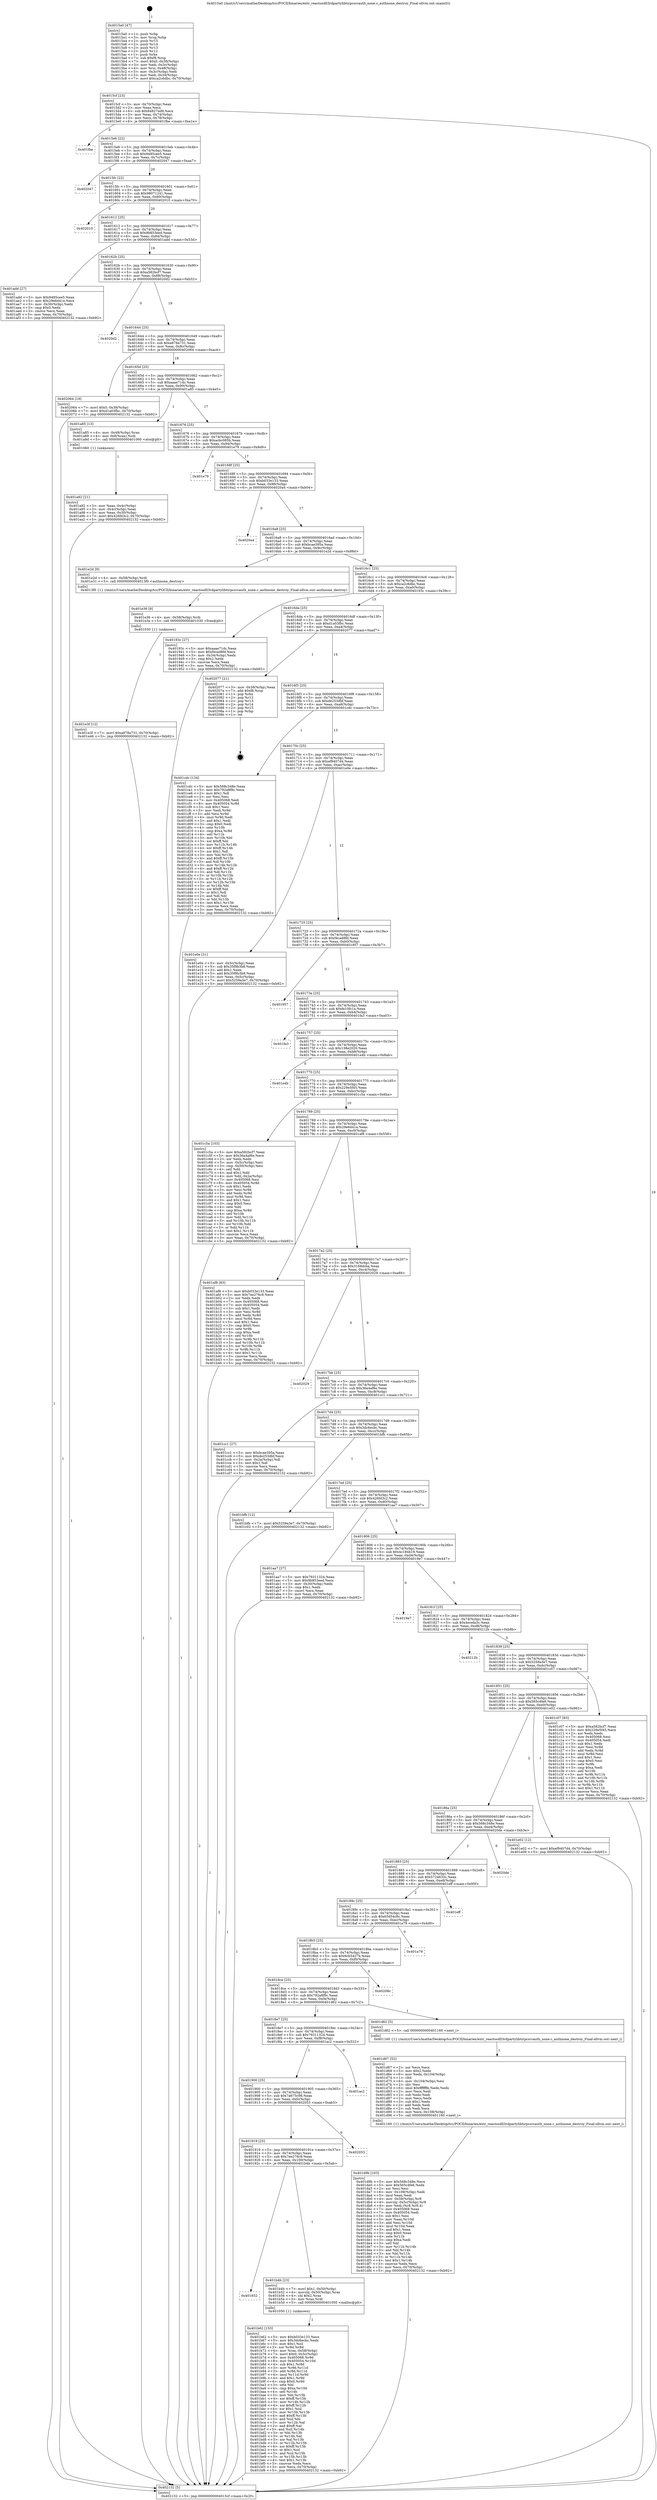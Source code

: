digraph "0x4015a0" {
  label = "0x4015a0 (/mnt/c/Users/mathe/Desktop/tcc/POCII/binaries/extr_reactosdll3rdpartylibtirpcsrcauth_none.c_authnone_destroy_Final-ollvm.out::main(0))"
  labelloc = "t"
  node[shape=record]

  Entry [label="",width=0.3,height=0.3,shape=circle,fillcolor=black,style=filled]
  "0x4015cf" [label="{
     0x4015cf [23]\l
     | [instrs]\l
     &nbsp;&nbsp;0x4015cf \<+3\>: mov -0x70(%rbp),%eax\l
     &nbsp;&nbsp;0x4015d2 \<+2\>: mov %eax,%ecx\l
     &nbsp;&nbsp;0x4015d4 \<+6\>: sub $0x84827ed9,%ecx\l
     &nbsp;&nbsp;0x4015da \<+3\>: mov %eax,-0x74(%rbp)\l
     &nbsp;&nbsp;0x4015dd \<+3\>: mov %ecx,-0x78(%rbp)\l
     &nbsp;&nbsp;0x4015e0 \<+6\>: je 0000000000401fbe \<main+0xa1e\>\l
  }"]
  "0x401fbe" [label="{
     0x401fbe\l
  }", style=dashed]
  "0x4015e6" [label="{
     0x4015e6 [22]\l
     | [instrs]\l
     &nbsp;&nbsp;0x4015e6 \<+5\>: jmp 00000000004015eb \<main+0x4b\>\l
     &nbsp;&nbsp;0x4015eb \<+3\>: mov -0x74(%rbp),%eax\l
     &nbsp;&nbsp;0x4015ee \<+5\>: sub $0x9485cee5,%eax\l
     &nbsp;&nbsp;0x4015f3 \<+3\>: mov %eax,-0x7c(%rbp)\l
     &nbsp;&nbsp;0x4015f6 \<+6\>: je 0000000000402047 \<main+0xaa7\>\l
  }"]
  Exit [label="",width=0.3,height=0.3,shape=circle,fillcolor=black,style=filled,peripheries=2]
  "0x402047" [label="{
     0x402047\l
  }", style=dashed]
  "0x4015fc" [label="{
     0x4015fc [22]\l
     | [instrs]\l
     &nbsp;&nbsp;0x4015fc \<+5\>: jmp 0000000000401601 \<main+0x61\>\l
     &nbsp;&nbsp;0x401601 \<+3\>: mov -0x74(%rbp),%eax\l
     &nbsp;&nbsp;0x401604 \<+5\>: sub $0x98071241,%eax\l
     &nbsp;&nbsp;0x401609 \<+3\>: mov %eax,-0x80(%rbp)\l
     &nbsp;&nbsp;0x40160c \<+6\>: je 0000000000402010 \<main+0xa70\>\l
  }"]
  "0x401e3f" [label="{
     0x401e3f [12]\l
     | [instrs]\l
     &nbsp;&nbsp;0x401e3f \<+7\>: movl $0xa878a731,-0x70(%rbp)\l
     &nbsp;&nbsp;0x401e46 \<+5\>: jmp 0000000000402132 \<main+0xb92\>\l
  }"]
  "0x402010" [label="{
     0x402010\l
  }", style=dashed]
  "0x401612" [label="{
     0x401612 [25]\l
     | [instrs]\l
     &nbsp;&nbsp;0x401612 \<+5\>: jmp 0000000000401617 \<main+0x77\>\l
     &nbsp;&nbsp;0x401617 \<+3\>: mov -0x74(%rbp),%eax\l
     &nbsp;&nbsp;0x40161a \<+5\>: sub $0x9b853eed,%eax\l
     &nbsp;&nbsp;0x40161f \<+6\>: mov %eax,-0x84(%rbp)\l
     &nbsp;&nbsp;0x401625 \<+6\>: je 0000000000401add \<main+0x53d\>\l
  }"]
  "0x401e36" [label="{
     0x401e36 [9]\l
     | [instrs]\l
     &nbsp;&nbsp;0x401e36 \<+4\>: mov -0x58(%rbp),%rdi\l
     &nbsp;&nbsp;0x401e3a \<+5\>: call 0000000000401030 \<free@plt\>\l
     | [calls]\l
     &nbsp;&nbsp;0x401030 \{1\} (unknown)\l
  }"]
  "0x401add" [label="{
     0x401add [27]\l
     | [instrs]\l
     &nbsp;&nbsp;0x401add \<+5\>: mov $0x9485cee5,%eax\l
     &nbsp;&nbsp;0x401ae2 \<+5\>: mov $0x29e6d41e,%ecx\l
     &nbsp;&nbsp;0x401ae7 \<+3\>: mov -0x30(%rbp),%edx\l
     &nbsp;&nbsp;0x401aea \<+3\>: cmp $0x0,%edx\l
     &nbsp;&nbsp;0x401aed \<+3\>: cmove %ecx,%eax\l
     &nbsp;&nbsp;0x401af0 \<+3\>: mov %eax,-0x70(%rbp)\l
     &nbsp;&nbsp;0x401af3 \<+5\>: jmp 0000000000402132 \<main+0xb92\>\l
  }"]
  "0x40162b" [label="{
     0x40162b [25]\l
     | [instrs]\l
     &nbsp;&nbsp;0x40162b \<+5\>: jmp 0000000000401630 \<main+0x90\>\l
     &nbsp;&nbsp;0x401630 \<+3\>: mov -0x74(%rbp),%eax\l
     &nbsp;&nbsp;0x401633 \<+5\>: sub $0xa582bcf7,%eax\l
     &nbsp;&nbsp;0x401638 \<+6\>: mov %eax,-0x88(%rbp)\l
     &nbsp;&nbsp;0x40163e \<+6\>: je 00000000004020d2 \<main+0xb32\>\l
  }"]
  "0x401d9b" [label="{
     0x401d9b [103]\l
     | [instrs]\l
     &nbsp;&nbsp;0x401d9b \<+5\>: mov $0x568c348e,%ecx\l
     &nbsp;&nbsp;0x401da0 \<+5\>: mov $0x565c4fe6,%edx\l
     &nbsp;&nbsp;0x401da5 \<+2\>: xor %esi,%esi\l
     &nbsp;&nbsp;0x401da7 \<+6\>: mov -0x108(%rbp),%edi\l
     &nbsp;&nbsp;0x401dad \<+3\>: imul %eax,%edi\l
     &nbsp;&nbsp;0x401db0 \<+4\>: mov -0x58(%rbp),%r8\l
     &nbsp;&nbsp;0x401db4 \<+4\>: movslq -0x5c(%rbp),%r9\l
     &nbsp;&nbsp;0x401db8 \<+4\>: mov %edi,(%r8,%r9,4)\l
     &nbsp;&nbsp;0x401dbc \<+7\>: mov 0x405068,%eax\l
     &nbsp;&nbsp;0x401dc3 \<+7\>: mov 0x405054,%edi\l
     &nbsp;&nbsp;0x401dca \<+3\>: sub $0x1,%esi\l
     &nbsp;&nbsp;0x401dcd \<+3\>: mov %eax,%r10d\l
     &nbsp;&nbsp;0x401dd0 \<+3\>: add %esi,%r10d\l
     &nbsp;&nbsp;0x401dd3 \<+4\>: imul %r10d,%eax\l
     &nbsp;&nbsp;0x401dd7 \<+3\>: and $0x1,%eax\l
     &nbsp;&nbsp;0x401dda \<+3\>: cmp $0x0,%eax\l
     &nbsp;&nbsp;0x401ddd \<+4\>: sete %r11b\l
     &nbsp;&nbsp;0x401de1 \<+3\>: cmp $0xa,%edi\l
     &nbsp;&nbsp;0x401de4 \<+3\>: setl %bl\l
     &nbsp;&nbsp;0x401de7 \<+3\>: mov %r11b,%r14b\l
     &nbsp;&nbsp;0x401dea \<+3\>: and %bl,%r14b\l
     &nbsp;&nbsp;0x401ded \<+3\>: xor %bl,%r11b\l
     &nbsp;&nbsp;0x401df0 \<+3\>: or %r11b,%r14b\l
     &nbsp;&nbsp;0x401df3 \<+4\>: test $0x1,%r14b\l
     &nbsp;&nbsp;0x401df7 \<+3\>: cmovne %edx,%ecx\l
     &nbsp;&nbsp;0x401dfa \<+3\>: mov %ecx,-0x70(%rbp)\l
     &nbsp;&nbsp;0x401dfd \<+5\>: jmp 0000000000402132 \<main+0xb92\>\l
  }"]
  "0x4020d2" [label="{
     0x4020d2\l
  }", style=dashed]
  "0x401644" [label="{
     0x401644 [25]\l
     | [instrs]\l
     &nbsp;&nbsp;0x401644 \<+5\>: jmp 0000000000401649 \<main+0xa9\>\l
     &nbsp;&nbsp;0x401649 \<+3\>: mov -0x74(%rbp),%eax\l
     &nbsp;&nbsp;0x40164c \<+5\>: sub $0xa878a731,%eax\l
     &nbsp;&nbsp;0x401651 \<+6\>: mov %eax,-0x8c(%rbp)\l
     &nbsp;&nbsp;0x401657 \<+6\>: je 0000000000402064 \<main+0xac4\>\l
  }"]
  "0x401d67" [label="{
     0x401d67 [52]\l
     | [instrs]\l
     &nbsp;&nbsp;0x401d67 \<+2\>: xor %ecx,%ecx\l
     &nbsp;&nbsp;0x401d69 \<+5\>: mov $0x2,%edx\l
     &nbsp;&nbsp;0x401d6e \<+6\>: mov %edx,-0x104(%rbp)\l
     &nbsp;&nbsp;0x401d74 \<+1\>: cltd\l
     &nbsp;&nbsp;0x401d75 \<+6\>: mov -0x104(%rbp),%esi\l
     &nbsp;&nbsp;0x401d7b \<+2\>: idiv %esi\l
     &nbsp;&nbsp;0x401d7d \<+6\>: imul $0xfffffffe,%edx,%edx\l
     &nbsp;&nbsp;0x401d83 \<+2\>: mov %ecx,%edi\l
     &nbsp;&nbsp;0x401d85 \<+2\>: sub %edx,%edi\l
     &nbsp;&nbsp;0x401d87 \<+2\>: mov %ecx,%edx\l
     &nbsp;&nbsp;0x401d89 \<+3\>: sub $0x1,%edx\l
     &nbsp;&nbsp;0x401d8c \<+2\>: add %edx,%edi\l
     &nbsp;&nbsp;0x401d8e \<+2\>: sub %edi,%ecx\l
     &nbsp;&nbsp;0x401d90 \<+6\>: mov %ecx,-0x108(%rbp)\l
     &nbsp;&nbsp;0x401d96 \<+5\>: call 0000000000401160 \<next_i\>\l
     | [calls]\l
     &nbsp;&nbsp;0x401160 \{1\} (/mnt/c/Users/mathe/Desktop/tcc/POCII/binaries/extr_reactosdll3rdpartylibtirpcsrcauth_none.c_authnone_destroy_Final-ollvm.out::next_i)\l
  }"]
  "0x402064" [label="{
     0x402064 [19]\l
     | [instrs]\l
     &nbsp;&nbsp;0x402064 \<+7\>: movl $0x0,-0x38(%rbp)\l
     &nbsp;&nbsp;0x40206b \<+7\>: movl $0xd1a03fbc,-0x70(%rbp)\l
     &nbsp;&nbsp;0x402072 \<+5\>: jmp 0000000000402132 \<main+0xb92\>\l
  }"]
  "0x40165d" [label="{
     0x40165d [25]\l
     | [instrs]\l
     &nbsp;&nbsp;0x40165d \<+5\>: jmp 0000000000401662 \<main+0xc2\>\l
     &nbsp;&nbsp;0x401662 \<+3\>: mov -0x74(%rbp),%eax\l
     &nbsp;&nbsp;0x401665 \<+5\>: sub $0xaaae71dc,%eax\l
     &nbsp;&nbsp;0x40166a \<+6\>: mov %eax,-0x90(%rbp)\l
     &nbsp;&nbsp;0x401670 \<+6\>: je 0000000000401a85 \<main+0x4e5\>\l
  }"]
  "0x401b62" [label="{
     0x401b62 [153]\l
     | [instrs]\l
     &nbsp;&nbsp;0x401b62 \<+5\>: mov $0xb033e133,%ecx\l
     &nbsp;&nbsp;0x401b67 \<+5\>: mov $0x3dc6ecbc,%edx\l
     &nbsp;&nbsp;0x401b6c \<+3\>: mov $0x1,%sil\l
     &nbsp;&nbsp;0x401b6f \<+3\>: xor %r8d,%r8d\l
     &nbsp;&nbsp;0x401b72 \<+4\>: mov %rax,-0x58(%rbp)\l
     &nbsp;&nbsp;0x401b76 \<+7\>: movl $0x0,-0x5c(%rbp)\l
     &nbsp;&nbsp;0x401b7d \<+8\>: mov 0x405068,%r9d\l
     &nbsp;&nbsp;0x401b85 \<+8\>: mov 0x405054,%r10d\l
     &nbsp;&nbsp;0x401b8d \<+4\>: sub $0x1,%r8d\l
     &nbsp;&nbsp;0x401b91 \<+3\>: mov %r9d,%r11d\l
     &nbsp;&nbsp;0x401b94 \<+3\>: add %r8d,%r11d\l
     &nbsp;&nbsp;0x401b97 \<+4\>: imul %r11d,%r9d\l
     &nbsp;&nbsp;0x401b9b \<+4\>: and $0x1,%r9d\l
     &nbsp;&nbsp;0x401b9f \<+4\>: cmp $0x0,%r9d\l
     &nbsp;&nbsp;0x401ba3 \<+3\>: sete %bl\l
     &nbsp;&nbsp;0x401ba6 \<+4\>: cmp $0xa,%r10d\l
     &nbsp;&nbsp;0x401baa \<+4\>: setl %r14b\l
     &nbsp;&nbsp;0x401bae \<+3\>: mov %bl,%r15b\l
     &nbsp;&nbsp;0x401bb1 \<+4\>: xor $0xff,%r15b\l
     &nbsp;&nbsp;0x401bb5 \<+3\>: mov %r14b,%r12b\l
     &nbsp;&nbsp;0x401bb8 \<+4\>: xor $0xff,%r12b\l
     &nbsp;&nbsp;0x401bbc \<+4\>: xor $0x1,%sil\l
     &nbsp;&nbsp;0x401bc0 \<+3\>: mov %r15b,%r13b\l
     &nbsp;&nbsp;0x401bc3 \<+4\>: and $0xff,%r13b\l
     &nbsp;&nbsp;0x401bc7 \<+3\>: and %sil,%bl\l
     &nbsp;&nbsp;0x401bca \<+3\>: mov %r12b,%al\l
     &nbsp;&nbsp;0x401bcd \<+2\>: and $0xff,%al\l
     &nbsp;&nbsp;0x401bcf \<+3\>: and %sil,%r14b\l
     &nbsp;&nbsp;0x401bd2 \<+3\>: or %bl,%r13b\l
     &nbsp;&nbsp;0x401bd5 \<+3\>: or %r14b,%al\l
     &nbsp;&nbsp;0x401bd8 \<+3\>: xor %al,%r13b\l
     &nbsp;&nbsp;0x401bdb \<+3\>: or %r12b,%r15b\l
     &nbsp;&nbsp;0x401bde \<+4\>: xor $0xff,%r15b\l
     &nbsp;&nbsp;0x401be2 \<+4\>: or $0x1,%sil\l
     &nbsp;&nbsp;0x401be6 \<+3\>: and %sil,%r15b\l
     &nbsp;&nbsp;0x401be9 \<+3\>: or %r15b,%r13b\l
     &nbsp;&nbsp;0x401bec \<+4\>: test $0x1,%r13b\l
     &nbsp;&nbsp;0x401bf0 \<+3\>: cmovne %edx,%ecx\l
     &nbsp;&nbsp;0x401bf3 \<+3\>: mov %ecx,-0x70(%rbp)\l
     &nbsp;&nbsp;0x401bf6 \<+5\>: jmp 0000000000402132 \<main+0xb92\>\l
  }"]
  "0x401a85" [label="{
     0x401a85 [13]\l
     | [instrs]\l
     &nbsp;&nbsp;0x401a85 \<+4\>: mov -0x48(%rbp),%rax\l
     &nbsp;&nbsp;0x401a89 \<+4\>: mov 0x8(%rax),%rdi\l
     &nbsp;&nbsp;0x401a8d \<+5\>: call 0000000000401060 \<atoi@plt\>\l
     | [calls]\l
     &nbsp;&nbsp;0x401060 \{1\} (unknown)\l
  }"]
  "0x401676" [label="{
     0x401676 [25]\l
     | [instrs]\l
     &nbsp;&nbsp;0x401676 \<+5\>: jmp 000000000040167b \<main+0xdb\>\l
     &nbsp;&nbsp;0x40167b \<+3\>: mov -0x74(%rbp),%eax\l
     &nbsp;&nbsp;0x40167e \<+5\>: sub $0xacbc085b,%eax\l
     &nbsp;&nbsp;0x401683 \<+6\>: mov %eax,-0x94(%rbp)\l
     &nbsp;&nbsp;0x401689 \<+6\>: je 0000000000401e79 \<main+0x8d9\>\l
  }"]
  "0x401932" [label="{
     0x401932\l
  }", style=dashed]
  "0x401e79" [label="{
     0x401e79\l
  }", style=dashed]
  "0x40168f" [label="{
     0x40168f [25]\l
     | [instrs]\l
     &nbsp;&nbsp;0x40168f \<+5\>: jmp 0000000000401694 \<main+0xf4\>\l
     &nbsp;&nbsp;0x401694 \<+3\>: mov -0x74(%rbp),%eax\l
     &nbsp;&nbsp;0x401697 \<+5\>: sub $0xb033e133,%eax\l
     &nbsp;&nbsp;0x40169c \<+6\>: mov %eax,-0x98(%rbp)\l
     &nbsp;&nbsp;0x4016a2 \<+6\>: je 00000000004020a4 \<main+0xb04\>\l
  }"]
  "0x401b4b" [label="{
     0x401b4b [23]\l
     | [instrs]\l
     &nbsp;&nbsp;0x401b4b \<+7\>: movl $0x1,-0x50(%rbp)\l
     &nbsp;&nbsp;0x401b52 \<+4\>: movslq -0x50(%rbp),%rax\l
     &nbsp;&nbsp;0x401b56 \<+4\>: shl $0x2,%rax\l
     &nbsp;&nbsp;0x401b5a \<+3\>: mov %rax,%rdi\l
     &nbsp;&nbsp;0x401b5d \<+5\>: call 0000000000401050 \<malloc@plt\>\l
     | [calls]\l
     &nbsp;&nbsp;0x401050 \{1\} (unknown)\l
  }"]
  "0x4020a4" [label="{
     0x4020a4\l
  }", style=dashed]
  "0x4016a8" [label="{
     0x4016a8 [25]\l
     | [instrs]\l
     &nbsp;&nbsp;0x4016a8 \<+5\>: jmp 00000000004016ad \<main+0x10d\>\l
     &nbsp;&nbsp;0x4016ad \<+3\>: mov -0x74(%rbp),%eax\l
     &nbsp;&nbsp;0x4016b0 \<+5\>: sub $0xbcae395a,%eax\l
     &nbsp;&nbsp;0x4016b5 \<+6\>: mov %eax,-0x9c(%rbp)\l
     &nbsp;&nbsp;0x4016bb \<+6\>: je 0000000000401e2d \<main+0x88d\>\l
  }"]
  "0x401919" [label="{
     0x401919 [25]\l
     | [instrs]\l
     &nbsp;&nbsp;0x401919 \<+5\>: jmp 000000000040191e \<main+0x37e\>\l
     &nbsp;&nbsp;0x40191e \<+3\>: mov -0x74(%rbp),%eax\l
     &nbsp;&nbsp;0x401921 \<+5\>: sub $0x7ee276c9,%eax\l
     &nbsp;&nbsp;0x401926 \<+6\>: mov %eax,-0x100(%rbp)\l
     &nbsp;&nbsp;0x40192c \<+6\>: je 0000000000401b4b \<main+0x5ab\>\l
  }"]
  "0x401e2d" [label="{
     0x401e2d [9]\l
     | [instrs]\l
     &nbsp;&nbsp;0x401e2d \<+4\>: mov -0x58(%rbp),%rdi\l
     &nbsp;&nbsp;0x401e31 \<+5\>: call 00000000004013f0 \<authnone_destroy\>\l
     | [calls]\l
     &nbsp;&nbsp;0x4013f0 \{1\} (/mnt/c/Users/mathe/Desktop/tcc/POCII/binaries/extr_reactosdll3rdpartylibtirpcsrcauth_none.c_authnone_destroy_Final-ollvm.out::authnone_destroy)\l
  }"]
  "0x4016c1" [label="{
     0x4016c1 [25]\l
     | [instrs]\l
     &nbsp;&nbsp;0x4016c1 \<+5\>: jmp 00000000004016c6 \<main+0x126\>\l
     &nbsp;&nbsp;0x4016c6 \<+3\>: mov -0x74(%rbp),%eax\l
     &nbsp;&nbsp;0x4016c9 \<+5\>: sub $0xca2c6dbc,%eax\l
     &nbsp;&nbsp;0x4016ce \<+6\>: mov %eax,-0xa0(%rbp)\l
     &nbsp;&nbsp;0x4016d4 \<+6\>: je 000000000040193c \<main+0x39c\>\l
  }"]
  "0x402053" [label="{
     0x402053\l
  }", style=dashed]
  "0x40193c" [label="{
     0x40193c [27]\l
     | [instrs]\l
     &nbsp;&nbsp;0x40193c \<+5\>: mov $0xaaae71dc,%eax\l
     &nbsp;&nbsp;0x401941 \<+5\>: mov $0xf4cad8fd,%ecx\l
     &nbsp;&nbsp;0x401946 \<+3\>: mov -0x34(%rbp),%edx\l
     &nbsp;&nbsp;0x401949 \<+3\>: cmp $0x2,%edx\l
     &nbsp;&nbsp;0x40194c \<+3\>: cmovne %ecx,%eax\l
     &nbsp;&nbsp;0x40194f \<+3\>: mov %eax,-0x70(%rbp)\l
     &nbsp;&nbsp;0x401952 \<+5\>: jmp 0000000000402132 \<main+0xb92\>\l
  }"]
  "0x4016da" [label="{
     0x4016da [25]\l
     | [instrs]\l
     &nbsp;&nbsp;0x4016da \<+5\>: jmp 00000000004016df \<main+0x13f\>\l
     &nbsp;&nbsp;0x4016df \<+3\>: mov -0x74(%rbp),%eax\l
     &nbsp;&nbsp;0x4016e2 \<+5\>: sub $0xd1a03fbc,%eax\l
     &nbsp;&nbsp;0x4016e7 \<+6\>: mov %eax,-0xa4(%rbp)\l
     &nbsp;&nbsp;0x4016ed \<+6\>: je 0000000000402077 \<main+0xad7\>\l
  }"]
  "0x402132" [label="{
     0x402132 [5]\l
     | [instrs]\l
     &nbsp;&nbsp;0x402132 \<+5\>: jmp 00000000004015cf \<main+0x2f\>\l
  }"]
  "0x4015a0" [label="{
     0x4015a0 [47]\l
     | [instrs]\l
     &nbsp;&nbsp;0x4015a0 \<+1\>: push %rbp\l
     &nbsp;&nbsp;0x4015a1 \<+3\>: mov %rsp,%rbp\l
     &nbsp;&nbsp;0x4015a4 \<+2\>: push %r15\l
     &nbsp;&nbsp;0x4015a6 \<+2\>: push %r14\l
     &nbsp;&nbsp;0x4015a8 \<+2\>: push %r13\l
     &nbsp;&nbsp;0x4015aa \<+2\>: push %r12\l
     &nbsp;&nbsp;0x4015ac \<+1\>: push %rbx\l
     &nbsp;&nbsp;0x4015ad \<+7\>: sub $0xf8,%rsp\l
     &nbsp;&nbsp;0x4015b4 \<+7\>: movl $0x0,-0x38(%rbp)\l
     &nbsp;&nbsp;0x4015bb \<+3\>: mov %edi,-0x3c(%rbp)\l
     &nbsp;&nbsp;0x4015be \<+4\>: mov %rsi,-0x48(%rbp)\l
     &nbsp;&nbsp;0x4015c2 \<+3\>: mov -0x3c(%rbp),%edi\l
     &nbsp;&nbsp;0x4015c5 \<+3\>: mov %edi,-0x34(%rbp)\l
     &nbsp;&nbsp;0x4015c8 \<+7\>: movl $0xca2c6dbc,-0x70(%rbp)\l
  }"]
  "0x401a92" [label="{
     0x401a92 [21]\l
     | [instrs]\l
     &nbsp;&nbsp;0x401a92 \<+3\>: mov %eax,-0x4c(%rbp)\l
     &nbsp;&nbsp;0x401a95 \<+3\>: mov -0x4c(%rbp),%eax\l
     &nbsp;&nbsp;0x401a98 \<+3\>: mov %eax,-0x30(%rbp)\l
     &nbsp;&nbsp;0x401a9b \<+7\>: movl $0x426fd3c2,-0x70(%rbp)\l
     &nbsp;&nbsp;0x401aa2 \<+5\>: jmp 0000000000402132 \<main+0xb92\>\l
  }"]
  "0x401900" [label="{
     0x401900 [25]\l
     | [instrs]\l
     &nbsp;&nbsp;0x401900 \<+5\>: jmp 0000000000401905 \<main+0x365\>\l
     &nbsp;&nbsp;0x401905 \<+3\>: mov -0x74(%rbp),%eax\l
     &nbsp;&nbsp;0x401908 \<+5\>: sub $0x7a675c98,%eax\l
     &nbsp;&nbsp;0x40190d \<+6\>: mov %eax,-0xfc(%rbp)\l
     &nbsp;&nbsp;0x401913 \<+6\>: je 0000000000402053 \<main+0xab3\>\l
  }"]
  "0x402077" [label="{
     0x402077 [21]\l
     | [instrs]\l
     &nbsp;&nbsp;0x402077 \<+3\>: mov -0x38(%rbp),%eax\l
     &nbsp;&nbsp;0x40207a \<+7\>: add $0xf8,%rsp\l
     &nbsp;&nbsp;0x402081 \<+1\>: pop %rbx\l
     &nbsp;&nbsp;0x402082 \<+2\>: pop %r12\l
     &nbsp;&nbsp;0x402084 \<+2\>: pop %r13\l
     &nbsp;&nbsp;0x402086 \<+2\>: pop %r14\l
     &nbsp;&nbsp;0x402088 \<+2\>: pop %r15\l
     &nbsp;&nbsp;0x40208a \<+1\>: pop %rbp\l
     &nbsp;&nbsp;0x40208b \<+1\>: ret\l
  }"]
  "0x4016f3" [label="{
     0x4016f3 [25]\l
     | [instrs]\l
     &nbsp;&nbsp;0x4016f3 \<+5\>: jmp 00000000004016f8 \<main+0x158\>\l
     &nbsp;&nbsp;0x4016f8 \<+3\>: mov -0x74(%rbp),%eax\l
     &nbsp;&nbsp;0x4016fb \<+5\>: sub $0xde253dbf,%eax\l
     &nbsp;&nbsp;0x401700 \<+6\>: mov %eax,-0xa8(%rbp)\l
     &nbsp;&nbsp;0x401706 \<+6\>: je 0000000000401cdc \<main+0x73c\>\l
  }"]
  "0x401ac2" [label="{
     0x401ac2\l
  }", style=dashed]
  "0x401cdc" [label="{
     0x401cdc [134]\l
     | [instrs]\l
     &nbsp;&nbsp;0x401cdc \<+5\>: mov $0x568c348e,%eax\l
     &nbsp;&nbsp;0x401ce1 \<+5\>: mov $0x792a8f9c,%ecx\l
     &nbsp;&nbsp;0x401ce6 \<+2\>: mov $0x1,%dl\l
     &nbsp;&nbsp;0x401ce8 \<+2\>: xor %esi,%esi\l
     &nbsp;&nbsp;0x401cea \<+7\>: mov 0x405068,%edi\l
     &nbsp;&nbsp;0x401cf1 \<+8\>: mov 0x405054,%r8d\l
     &nbsp;&nbsp;0x401cf9 \<+3\>: sub $0x1,%esi\l
     &nbsp;&nbsp;0x401cfc \<+3\>: mov %edi,%r9d\l
     &nbsp;&nbsp;0x401cff \<+3\>: add %esi,%r9d\l
     &nbsp;&nbsp;0x401d02 \<+4\>: imul %r9d,%edi\l
     &nbsp;&nbsp;0x401d06 \<+3\>: and $0x1,%edi\l
     &nbsp;&nbsp;0x401d09 \<+3\>: cmp $0x0,%edi\l
     &nbsp;&nbsp;0x401d0c \<+4\>: sete %r10b\l
     &nbsp;&nbsp;0x401d10 \<+4\>: cmp $0xa,%r8d\l
     &nbsp;&nbsp;0x401d14 \<+4\>: setl %r11b\l
     &nbsp;&nbsp;0x401d18 \<+3\>: mov %r10b,%bl\l
     &nbsp;&nbsp;0x401d1b \<+3\>: xor $0xff,%bl\l
     &nbsp;&nbsp;0x401d1e \<+3\>: mov %r11b,%r14b\l
     &nbsp;&nbsp;0x401d21 \<+4\>: xor $0xff,%r14b\l
     &nbsp;&nbsp;0x401d25 \<+3\>: xor $0x1,%dl\l
     &nbsp;&nbsp;0x401d28 \<+3\>: mov %bl,%r15b\l
     &nbsp;&nbsp;0x401d2b \<+4\>: and $0xff,%r15b\l
     &nbsp;&nbsp;0x401d2f \<+3\>: and %dl,%r10b\l
     &nbsp;&nbsp;0x401d32 \<+3\>: mov %r14b,%r12b\l
     &nbsp;&nbsp;0x401d35 \<+4\>: and $0xff,%r12b\l
     &nbsp;&nbsp;0x401d39 \<+3\>: and %dl,%r11b\l
     &nbsp;&nbsp;0x401d3c \<+3\>: or %r10b,%r15b\l
     &nbsp;&nbsp;0x401d3f \<+3\>: or %r11b,%r12b\l
     &nbsp;&nbsp;0x401d42 \<+3\>: xor %r12b,%r15b\l
     &nbsp;&nbsp;0x401d45 \<+3\>: or %r14b,%bl\l
     &nbsp;&nbsp;0x401d48 \<+3\>: xor $0xff,%bl\l
     &nbsp;&nbsp;0x401d4b \<+3\>: or $0x1,%dl\l
     &nbsp;&nbsp;0x401d4e \<+2\>: and %dl,%bl\l
     &nbsp;&nbsp;0x401d50 \<+3\>: or %bl,%r15b\l
     &nbsp;&nbsp;0x401d53 \<+4\>: test $0x1,%r15b\l
     &nbsp;&nbsp;0x401d57 \<+3\>: cmovne %ecx,%eax\l
     &nbsp;&nbsp;0x401d5a \<+3\>: mov %eax,-0x70(%rbp)\l
     &nbsp;&nbsp;0x401d5d \<+5\>: jmp 0000000000402132 \<main+0xb92\>\l
  }"]
  "0x40170c" [label="{
     0x40170c [25]\l
     | [instrs]\l
     &nbsp;&nbsp;0x40170c \<+5\>: jmp 0000000000401711 \<main+0x171\>\l
     &nbsp;&nbsp;0x401711 \<+3\>: mov -0x74(%rbp),%eax\l
     &nbsp;&nbsp;0x401714 \<+5\>: sub $0xef9407d4,%eax\l
     &nbsp;&nbsp;0x401719 \<+6\>: mov %eax,-0xac(%rbp)\l
     &nbsp;&nbsp;0x40171f \<+6\>: je 0000000000401e0e \<main+0x86e\>\l
  }"]
  "0x4018e7" [label="{
     0x4018e7 [25]\l
     | [instrs]\l
     &nbsp;&nbsp;0x4018e7 \<+5\>: jmp 00000000004018ec \<main+0x34c\>\l
     &nbsp;&nbsp;0x4018ec \<+3\>: mov -0x74(%rbp),%eax\l
     &nbsp;&nbsp;0x4018ef \<+5\>: sub $0x79311324,%eax\l
     &nbsp;&nbsp;0x4018f4 \<+6\>: mov %eax,-0xf8(%rbp)\l
     &nbsp;&nbsp;0x4018fa \<+6\>: je 0000000000401ac2 \<main+0x522\>\l
  }"]
  "0x401e0e" [label="{
     0x401e0e [31]\l
     | [instrs]\l
     &nbsp;&nbsp;0x401e0e \<+3\>: mov -0x5c(%rbp),%eax\l
     &nbsp;&nbsp;0x401e11 \<+5\>: sub $0x35f9b3b8,%eax\l
     &nbsp;&nbsp;0x401e16 \<+3\>: add $0x1,%eax\l
     &nbsp;&nbsp;0x401e19 \<+5\>: add $0x35f9b3b8,%eax\l
     &nbsp;&nbsp;0x401e1e \<+3\>: mov %eax,-0x5c(%rbp)\l
     &nbsp;&nbsp;0x401e21 \<+7\>: movl $0x5259a3e7,-0x70(%rbp)\l
     &nbsp;&nbsp;0x401e28 \<+5\>: jmp 0000000000402132 \<main+0xb92\>\l
  }"]
  "0x401725" [label="{
     0x401725 [25]\l
     | [instrs]\l
     &nbsp;&nbsp;0x401725 \<+5\>: jmp 000000000040172a \<main+0x18a\>\l
     &nbsp;&nbsp;0x40172a \<+3\>: mov -0x74(%rbp),%eax\l
     &nbsp;&nbsp;0x40172d \<+5\>: sub $0xf4cad8fd,%eax\l
     &nbsp;&nbsp;0x401732 \<+6\>: mov %eax,-0xb0(%rbp)\l
     &nbsp;&nbsp;0x401738 \<+6\>: je 0000000000401957 \<main+0x3b7\>\l
  }"]
  "0x401d62" [label="{
     0x401d62 [5]\l
     | [instrs]\l
     &nbsp;&nbsp;0x401d62 \<+5\>: call 0000000000401160 \<next_i\>\l
     | [calls]\l
     &nbsp;&nbsp;0x401160 \{1\} (/mnt/c/Users/mathe/Desktop/tcc/POCII/binaries/extr_reactosdll3rdpartylibtirpcsrcauth_none.c_authnone_destroy_Final-ollvm.out::next_i)\l
  }"]
  "0x401957" [label="{
     0x401957\l
  }", style=dashed]
  "0x40173e" [label="{
     0x40173e [25]\l
     | [instrs]\l
     &nbsp;&nbsp;0x40173e \<+5\>: jmp 0000000000401743 \<main+0x1a3\>\l
     &nbsp;&nbsp;0x401743 \<+3\>: mov -0x74(%rbp),%eax\l
     &nbsp;&nbsp;0x401746 \<+5\>: sub $0xfe10fc1a,%eax\l
     &nbsp;&nbsp;0x40174b \<+6\>: mov %eax,-0xb4(%rbp)\l
     &nbsp;&nbsp;0x401751 \<+6\>: je 0000000000401fa3 \<main+0xa03\>\l
  }"]
  "0x4018ce" [label="{
     0x4018ce [25]\l
     | [instrs]\l
     &nbsp;&nbsp;0x4018ce \<+5\>: jmp 00000000004018d3 \<main+0x333\>\l
     &nbsp;&nbsp;0x4018d3 \<+3\>: mov -0x74(%rbp),%eax\l
     &nbsp;&nbsp;0x4018d6 \<+5\>: sub $0x792a8f9c,%eax\l
     &nbsp;&nbsp;0x4018db \<+6\>: mov %eax,-0xf4(%rbp)\l
     &nbsp;&nbsp;0x4018e1 \<+6\>: je 0000000000401d62 \<main+0x7c2\>\l
  }"]
  "0x401fa3" [label="{
     0x401fa3\l
  }", style=dashed]
  "0x401757" [label="{
     0x401757 [25]\l
     | [instrs]\l
     &nbsp;&nbsp;0x401757 \<+5\>: jmp 000000000040175c \<main+0x1bc\>\l
     &nbsp;&nbsp;0x40175c \<+3\>: mov -0x74(%rbp),%eax\l
     &nbsp;&nbsp;0x40175f \<+5\>: sub $0x138e2020,%eax\l
     &nbsp;&nbsp;0x401764 \<+6\>: mov %eax,-0xb8(%rbp)\l
     &nbsp;&nbsp;0x40176a \<+6\>: je 0000000000401e4b \<main+0x8ab\>\l
  }"]
  "0x40208c" [label="{
     0x40208c\l
  }", style=dashed]
  "0x401e4b" [label="{
     0x401e4b\l
  }", style=dashed]
  "0x401770" [label="{
     0x401770 [25]\l
     | [instrs]\l
     &nbsp;&nbsp;0x401770 \<+5\>: jmp 0000000000401775 \<main+0x1d5\>\l
     &nbsp;&nbsp;0x401775 \<+3\>: mov -0x74(%rbp),%eax\l
     &nbsp;&nbsp;0x401778 \<+5\>: sub $0x229e5f45,%eax\l
     &nbsp;&nbsp;0x40177d \<+6\>: mov %eax,-0xbc(%rbp)\l
     &nbsp;&nbsp;0x401783 \<+6\>: je 0000000000401c5a \<main+0x6ba\>\l
  }"]
  "0x4018b5" [label="{
     0x4018b5 [25]\l
     | [instrs]\l
     &nbsp;&nbsp;0x4018b5 \<+5\>: jmp 00000000004018ba \<main+0x31a\>\l
     &nbsp;&nbsp;0x4018ba \<+3\>: mov -0x74(%rbp),%eax\l
     &nbsp;&nbsp;0x4018bd \<+5\>: sub $0x6cb5427b,%eax\l
     &nbsp;&nbsp;0x4018c2 \<+6\>: mov %eax,-0xf0(%rbp)\l
     &nbsp;&nbsp;0x4018c8 \<+6\>: je 000000000040208c \<main+0xaec\>\l
  }"]
  "0x401c5a" [label="{
     0x401c5a [103]\l
     | [instrs]\l
     &nbsp;&nbsp;0x401c5a \<+5\>: mov $0xa582bcf7,%eax\l
     &nbsp;&nbsp;0x401c5f \<+5\>: mov $0x36a4af6e,%ecx\l
     &nbsp;&nbsp;0x401c64 \<+2\>: xor %edx,%edx\l
     &nbsp;&nbsp;0x401c66 \<+3\>: mov -0x5c(%rbp),%esi\l
     &nbsp;&nbsp;0x401c69 \<+3\>: cmp -0x50(%rbp),%esi\l
     &nbsp;&nbsp;0x401c6c \<+4\>: setl %dil\l
     &nbsp;&nbsp;0x401c70 \<+4\>: and $0x1,%dil\l
     &nbsp;&nbsp;0x401c74 \<+4\>: mov %dil,-0x2a(%rbp)\l
     &nbsp;&nbsp;0x401c78 \<+7\>: mov 0x405068,%esi\l
     &nbsp;&nbsp;0x401c7f \<+8\>: mov 0x405054,%r8d\l
     &nbsp;&nbsp;0x401c87 \<+3\>: sub $0x1,%edx\l
     &nbsp;&nbsp;0x401c8a \<+3\>: mov %esi,%r9d\l
     &nbsp;&nbsp;0x401c8d \<+3\>: add %edx,%r9d\l
     &nbsp;&nbsp;0x401c90 \<+4\>: imul %r9d,%esi\l
     &nbsp;&nbsp;0x401c94 \<+3\>: and $0x1,%esi\l
     &nbsp;&nbsp;0x401c97 \<+3\>: cmp $0x0,%esi\l
     &nbsp;&nbsp;0x401c9a \<+4\>: sete %dil\l
     &nbsp;&nbsp;0x401c9e \<+4\>: cmp $0xa,%r8d\l
     &nbsp;&nbsp;0x401ca2 \<+4\>: setl %r10b\l
     &nbsp;&nbsp;0x401ca6 \<+3\>: mov %dil,%r11b\l
     &nbsp;&nbsp;0x401ca9 \<+3\>: and %r10b,%r11b\l
     &nbsp;&nbsp;0x401cac \<+3\>: xor %r10b,%dil\l
     &nbsp;&nbsp;0x401caf \<+3\>: or %dil,%r11b\l
     &nbsp;&nbsp;0x401cb2 \<+4\>: test $0x1,%r11b\l
     &nbsp;&nbsp;0x401cb6 \<+3\>: cmovne %ecx,%eax\l
     &nbsp;&nbsp;0x401cb9 \<+3\>: mov %eax,-0x70(%rbp)\l
     &nbsp;&nbsp;0x401cbc \<+5\>: jmp 0000000000402132 \<main+0xb92\>\l
  }"]
  "0x401789" [label="{
     0x401789 [25]\l
     | [instrs]\l
     &nbsp;&nbsp;0x401789 \<+5\>: jmp 000000000040178e \<main+0x1ee\>\l
     &nbsp;&nbsp;0x40178e \<+3\>: mov -0x74(%rbp),%eax\l
     &nbsp;&nbsp;0x401791 \<+5\>: sub $0x29e6d41e,%eax\l
     &nbsp;&nbsp;0x401796 \<+6\>: mov %eax,-0xc0(%rbp)\l
     &nbsp;&nbsp;0x40179c \<+6\>: je 0000000000401af8 \<main+0x558\>\l
  }"]
  "0x401a79" [label="{
     0x401a79\l
  }", style=dashed]
  "0x401af8" [label="{
     0x401af8 [83]\l
     | [instrs]\l
     &nbsp;&nbsp;0x401af8 \<+5\>: mov $0xb033e133,%eax\l
     &nbsp;&nbsp;0x401afd \<+5\>: mov $0x7ee276c9,%ecx\l
     &nbsp;&nbsp;0x401b02 \<+2\>: xor %edx,%edx\l
     &nbsp;&nbsp;0x401b04 \<+7\>: mov 0x405068,%esi\l
     &nbsp;&nbsp;0x401b0b \<+7\>: mov 0x405054,%edi\l
     &nbsp;&nbsp;0x401b12 \<+3\>: sub $0x1,%edx\l
     &nbsp;&nbsp;0x401b15 \<+3\>: mov %esi,%r8d\l
     &nbsp;&nbsp;0x401b18 \<+3\>: add %edx,%r8d\l
     &nbsp;&nbsp;0x401b1b \<+4\>: imul %r8d,%esi\l
     &nbsp;&nbsp;0x401b1f \<+3\>: and $0x1,%esi\l
     &nbsp;&nbsp;0x401b22 \<+3\>: cmp $0x0,%esi\l
     &nbsp;&nbsp;0x401b25 \<+4\>: sete %r9b\l
     &nbsp;&nbsp;0x401b29 \<+3\>: cmp $0xa,%edi\l
     &nbsp;&nbsp;0x401b2c \<+4\>: setl %r10b\l
     &nbsp;&nbsp;0x401b30 \<+3\>: mov %r9b,%r11b\l
     &nbsp;&nbsp;0x401b33 \<+3\>: and %r10b,%r11b\l
     &nbsp;&nbsp;0x401b36 \<+3\>: xor %r10b,%r9b\l
     &nbsp;&nbsp;0x401b39 \<+3\>: or %r9b,%r11b\l
     &nbsp;&nbsp;0x401b3c \<+4\>: test $0x1,%r11b\l
     &nbsp;&nbsp;0x401b40 \<+3\>: cmovne %ecx,%eax\l
     &nbsp;&nbsp;0x401b43 \<+3\>: mov %eax,-0x70(%rbp)\l
     &nbsp;&nbsp;0x401b46 \<+5\>: jmp 0000000000402132 \<main+0xb92\>\l
  }"]
  "0x4017a2" [label="{
     0x4017a2 [25]\l
     | [instrs]\l
     &nbsp;&nbsp;0x4017a2 \<+5\>: jmp 00000000004017a7 \<main+0x207\>\l
     &nbsp;&nbsp;0x4017a7 \<+3\>: mov -0x74(%rbp),%eax\l
     &nbsp;&nbsp;0x4017aa \<+5\>: sub $0x3168dcba,%eax\l
     &nbsp;&nbsp;0x4017af \<+6\>: mov %eax,-0xc4(%rbp)\l
     &nbsp;&nbsp;0x4017b5 \<+6\>: je 0000000000402029 \<main+0xa89\>\l
  }"]
  "0x40189c" [label="{
     0x40189c [25]\l
     | [instrs]\l
     &nbsp;&nbsp;0x40189c \<+5\>: jmp 00000000004018a1 \<main+0x301\>\l
     &nbsp;&nbsp;0x4018a1 \<+3\>: mov -0x74(%rbp),%eax\l
     &nbsp;&nbsp;0x4018a4 \<+5\>: sub $0x63d54c8c,%eax\l
     &nbsp;&nbsp;0x4018a9 \<+6\>: mov %eax,-0xec(%rbp)\l
     &nbsp;&nbsp;0x4018af \<+6\>: je 0000000000401a79 \<main+0x4d9\>\l
  }"]
  "0x402029" [label="{
     0x402029\l
  }", style=dashed]
  "0x4017bb" [label="{
     0x4017bb [25]\l
     | [instrs]\l
     &nbsp;&nbsp;0x4017bb \<+5\>: jmp 00000000004017c0 \<main+0x220\>\l
     &nbsp;&nbsp;0x4017c0 \<+3\>: mov -0x74(%rbp),%eax\l
     &nbsp;&nbsp;0x4017c3 \<+5\>: sub $0x36a4af6e,%eax\l
     &nbsp;&nbsp;0x4017c8 \<+6\>: mov %eax,-0xc8(%rbp)\l
     &nbsp;&nbsp;0x4017ce \<+6\>: je 0000000000401cc1 \<main+0x721\>\l
  }"]
  "0x401eff" [label="{
     0x401eff\l
  }", style=dashed]
  "0x401cc1" [label="{
     0x401cc1 [27]\l
     | [instrs]\l
     &nbsp;&nbsp;0x401cc1 \<+5\>: mov $0xbcae395a,%eax\l
     &nbsp;&nbsp;0x401cc6 \<+5\>: mov $0xde253dbf,%ecx\l
     &nbsp;&nbsp;0x401ccb \<+3\>: mov -0x2a(%rbp),%dl\l
     &nbsp;&nbsp;0x401cce \<+3\>: test $0x1,%dl\l
     &nbsp;&nbsp;0x401cd1 \<+3\>: cmovne %ecx,%eax\l
     &nbsp;&nbsp;0x401cd4 \<+3\>: mov %eax,-0x70(%rbp)\l
     &nbsp;&nbsp;0x401cd7 \<+5\>: jmp 0000000000402132 \<main+0xb92\>\l
  }"]
  "0x4017d4" [label="{
     0x4017d4 [25]\l
     | [instrs]\l
     &nbsp;&nbsp;0x4017d4 \<+5\>: jmp 00000000004017d9 \<main+0x239\>\l
     &nbsp;&nbsp;0x4017d9 \<+3\>: mov -0x74(%rbp),%eax\l
     &nbsp;&nbsp;0x4017dc \<+5\>: sub $0x3dc6ecbc,%eax\l
     &nbsp;&nbsp;0x4017e1 \<+6\>: mov %eax,-0xcc(%rbp)\l
     &nbsp;&nbsp;0x4017e7 \<+6\>: je 0000000000401bfb \<main+0x65b\>\l
  }"]
  "0x401883" [label="{
     0x401883 [25]\l
     | [instrs]\l
     &nbsp;&nbsp;0x401883 \<+5\>: jmp 0000000000401888 \<main+0x2e8\>\l
     &nbsp;&nbsp;0x401888 \<+3\>: mov -0x74(%rbp),%eax\l
     &nbsp;&nbsp;0x40188b \<+5\>: sub $0x5724633c,%eax\l
     &nbsp;&nbsp;0x401890 \<+6\>: mov %eax,-0xe8(%rbp)\l
     &nbsp;&nbsp;0x401896 \<+6\>: je 0000000000401eff \<main+0x95f\>\l
  }"]
  "0x401bfb" [label="{
     0x401bfb [12]\l
     | [instrs]\l
     &nbsp;&nbsp;0x401bfb \<+7\>: movl $0x5259a3e7,-0x70(%rbp)\l
     &nbsp;&nbsp;0x401c02 \<+5\>: jmp 0000000000402132 \<main+0xb92\>\l
  }"]
  "0x4017ed" [label="{
     0x4017ed [25]\l
     | [instrs]\l
     &nbsp;&nbsp;0x4017ed \<+5\>: jmp 00000000004017f2 \<main+0x252\>\l
     &nbsp;&nbsp;0x4017f2 \<+3\>: mov -0x74(%rbp),%eax\l
     &nbsp;&nbsp;0x4017f5 \<+5\>: sub $0x426fd3c2,%eax\l
     &nbsp;&nbsp;0x4017fa \<+6\>: mov %eax,-0xd0(%rbp)\l
     &nbsp;&nbsp;0x401800 \<+6\>: je 0000000000401aa7 \<main+0x507\>\l
  }"]
  "0x4020de" [label="{
     0x4020de\l
  }", style=dashed]
  "0x401aa7" [label="{
     0x401aa7 [27]\l
     | [instrs]\l
     &nbsp;&nbsp;0x401aa7 \<+5\>: mov $0x79311324,%eax\l
     &nbsp;&nbsp;0x401aac \<+5\>: mov $0x9b853eed,%ecx\l
     &nbsp;&nbsp;0x401ab1 \<+3\>: mov -0x30(%rbp),%edx\l
     &nbsp;&nbsp;0x401ab4 \<+3\>: cmp $0x1,%edx\l
     &nbsp;&nbsp;0x401ab7 \<+3\>: cmovl %ecx,%eax\l
     &nbsp;&nbsp;0x401aba \<+3\>: mov %eax,-0x70(%rbp)\l
     &nbsp;&nbsp;0x401abd \<+5\>: jmp 0000000000402132 \<main+0xb92\>\l
  }"]
  "0x401806" [label="{
     0x401806 [25]\l
     | [instrs]\l
     &nbsp;&nbsp;0x401806 \<+5\>: jmp 000000000040180b \<main+0x26b\>\l
     &nbsp;&nbsp;0x40180b \<+3\>: mov -0x74(%rbp),%eax\l
     &nbsp;&nbsp;0x40180e \<+5\>: sub $0x4c184b19,%eax\l
     &nbsp;&nbsp;0x401813 \<+6\>: mov %eax,-0xd4(%rbp)\l
     &nbsp;&nbsp;0x401819 \<+6\>: je 00000000004019e7 \<main+0x447\>\l
  }"]
  "0x40186a" [label="{
     0x40186a [25]\l
     | [instrs]\l
     &nbsp;&nbsp;0x40186a \<+5\>: jmp 000000000040186f \<main+0x2cf\>\l
     &nbsp;&nbsp;0x40186f \<+3\>: mov -0x74(%rbp),%eax\l
     &nbsp;&nbsp;0x401872 \<+5\>: sub $0x568c348e,%eax\l
     &nbsp;&nbsp;0x401877 \<+6\>: mov %eax,-0xe4(%rbp)\l
     &nbsp;&nbsp;0x40187d \<+6\>: je 00000000004020de \<main+0xb3e\>\l
  }"]
  "0x4019e7" [label="{
     0x4019e7\l
  }", style=dashed]
  "0x40181f" [label="{
     0x40181f [25]\l
     | [instrs]\l
     &nbsp;&nbsp;0x40181f \<+5\>: jmp 0000000000401824 \<main+0x284\>\l
     &nbsp;&nbsp;0x401824 \<+3\>: mov -0x74(%rbp),%eax\l
     &nbsp;&nbsp;0x401827 \<+5\>: sub $0x4ecefa3c,%eax\l
     &nbsp;&nbsp;0x40182c \<+6\>: mov %eax,-0xd8(%rbp)\l
     &nbsp;&nbsp;0x401832 \<+6\>: je 000000000040212b \<main+0xb8b\>\l
  }"]
  "0x401e02" [label="{
     0x401e02 [12]\l
     | [instrs]\l
     &nbsp;&nbsp;0x401e02 \<+7\>: movl $0xef9407d4,-0x70(%rbp)\l
     &nbsp;&nbsp;0x401e09 \<+5\>: jmp 0000000000402132 \<main+0xb92\>\l
  }"]
  "0x40212b" [label="{
     0x40212b\l
  }", style=dashed]
  "0x401838" [label="{
     0x401838 [25]\l
     | [instrs]\l
     &nbsp;&nbsp;0x401838 \<+5\>: jmp 000000000040183d \<main+0x29d\>\l
     &nbsp;&nbsp;0x40183d \<+3\>: mov -0x74(%rbp),%eax\l
     &nbsp;&nbsp;0x401840 \<+5\>: sub $0x5259a3e7,%eax\l
     &nbsp;&nbsp;0x401845 \<+6\>: mov %eax,-0xdc(%rbp)\l
     &nbsp;&nbsp;0x40184b \<+6\>: je 0000000000401c07 \<main+0x667\>\l
  }"]
  "0x401851" [label="{
     0x401851 [25]\l
     | [instrs]\l
     &nbsp;&nbsp;0x401851 \<+5\>: jmp 0000000000401856 \<main+0x2b6\>\l
     &nbsp;&nbsp;0x401856 \<+3\>: mov -0x74(%rbp),%eax\l
     &nbsp;&nbsp;0x401859 \<+5\>: sub $0x565c4fe6,%eax\l
     &nbsp;&nbsp;0x40185e \<+6\>: mov %eax,-0xe0(%rbp)\l
     &nbsp;&nbsp;0x401864 \<+6\>: je 0000000000401e02 \<main+0x862\>\l
  }"]
  "0x401c07" [label="{
     0x401c07 [83]\l
     | [instrs]\l
     &nbsp;&nbsp;0x401c07 \<+5\>: mov $0xa582bcf7,%eax\l
     &nbsp;&nbsp;0x401c0c \<+5\>: mov $0x229e5f45,%ecx\l
     &nbsp;&nbsp;0x401c11 \<+2\>: xor %edx,%edx\l
     &nbsp;&nbsp;0x401c13 \<+7\>: mov 0x405068,%esi\l
     &nbsp;&nbsp;0x401c1a \<+7\>: mov 0x405054,%edi\l
     &nbsp;&nbsp;0x401c21 \<+3\>: sub $0x1,%edx\l
     &nbsp;&nbsp;0x401c24 \<+3\>: mov %esi,%r8d\l
     &nbsp;&nbsp;0x401c27 \<+3\>: add %edx,%r8d\l
     &nbsp;&nbsp;0x401c2a \<+4\>: imul %r8d,%esi\l
     &nbsp;&nbsp;0x401c2e \<+3\>: and $0x1,%esi\l
     &nbsp;&nbsp;0x401c31 \<+3\>: cmp $0x0,%esi\l
     &nbsp;&nbsp;0x401c34 \<+4\>: sete %r9b\l
     &nbsp;&nbsp;0x401c38 \<+3\>: cmp $0xa,%edi\l
     &nbsp;&nbsp;0x401c3b \<+4\>: setl %r10b\l
     &nbsp;&nbsp;0x401c3f \<+3\>: mov %r9b,%r11b\l
     &nbsp;&nbsp;0x401c42 \<+3\>: and %r10b,%r11b\l
     &nbsp;&nbsp;0x401c45 \<+3\>: xor %r10b,%r9b\l
     &nbsp;&nbsp;0x401c48 \<+3\>: or %r9b,%r11b\l
     &nbsp;&nbsp;0x401c4b \<+4\>: test $0x1,%r11b\l
     &nbsp;&nbsp;0x401c4f \<+3\>: cmovne %ecx,%eax\l
     &nbsp;&nbsp;0x401c52 \<+3\>: mov %eax,-0x70(%rbp)\l
     &nbsp;&nbsp;0x401c55 \<+5\>: jmp 0000000000402132 \<main+0xb92\>\l
  }"]
  Entry -> "0x4015a0" [label=" 1"]
  "0x4015cf" -> "0x401fbe" [label=" 0"]
  "0x4015cf" -> "0x4015e6" [label=" 20"]
  "0x402077" -> Exit [label=" 1"]
  "0x4015e6" -> "0x402047" [label=" 0"]
  "0x4015e6" -> "0x4015fc" [label=" 20"]
  "0x402064" -> "0x402132" [label=" 1"]
  "0x4015fc" -> "0x402010" [label=" 0"]
  "0x4015fc" -> "0x401612" [label=" 20"]
  "0x401e3f" -> "0x402132" [label=" 1"]
  "0x401612" -> "0x401add" [label=" 1"]
  "0x401612" -> "0x40162b" [label=" 19"]
  "0x401e36" -> "0x401e3f" [label=" 1"]
  "0x40162b" -> "0x4020d2" [label=" 0"]
  "0x40162b" -> "0x401644" [label=" 19"]
  "0x401e2d" -> "0x401e36" [label=" 1"]
  "0x401644" -> "0x402064" [label=" 1"]
  "0x401644" -> "0x40165d" [label=" 18"]
  "0x401e0e" -> "0x402132" [label=" 1"]
  "0x40165d" -> "0x401a85" [label=" 1"]
  "0x40165d" -> "0x401676" [label=" 17"]
  "0x401e02" -> "0x402132" [label=" 1"]
  "0x401676" -> "0x401e79" [label=" 0"]
  "0x401676" -> "0x40168f" [label=" 17"]
  "0x401d9b" -> "0x402132" [label=" 1"]
  "0x40168f" -> "0x4020a4" [label=" 0"]
  "0x40168f" -> "0x4016a8" [label=" 17"]
  "0x401d67" -> "0x401d9b" [label=" 1"]
  "0x4016a8" -> "0x401e2d" [label=" 1"]
  "0x4016a8" -> "0x4016c1" [label=" 16"]
  "0x401cdc" -> "0x402132" [label=" 1"]
  "0x4016c1" -> "0x40193c" [label=" 1"]
  "0x4016c1" -> "0x4016da" [label=" 15"]
  "0x40193c" -> "0x402132" [label=" 1"]
  "0x4015a0" -> "0x4015cf" [label=" 1"]
  "0x402132" -> "0x4015cf" [label=" 19"]
  "0x401a85" -> "0x401a92" [label=" 1"]
  "0x401a92" -> "0x402132" [label=" 1"]
  "0x401cc1" -> "0x402132" [label=" 2"]
  "0x4016da" -> "0x402077" [label=" 1"]
  "0x4016da" -> "0x4016f3" [label=" 14"]
  "0x401c07" -> "0x402132" [label=" 2"]
  "0x4016f3" -> "0x401cdc" [label=" 1"]
  "0x4016f3" -> "0x40170c" [label=" 13"]
  "0x401bfb" -> "0x402132" [label=" 1"]
  "0x40170c" -> "0x401e0e" [label=" 1"]
  "0x40170c" -> "0x401725" [label=" 12"]
  "0x401b4b" -> "0x401b62" [label=" 1"]
  "0x401725" -> "0x401957" [label=" 0"]
  "0x401725" -> "0x40173e" [label=" 12"]
  "0x401919" -> "0x401932" [label=" 0"]
  "0x40173e" -> "0x401fa3" [label=" 0"]
  "0x40173e" -> "0x401757" [label=" 12"]
  "0x401d62" -> "0x401d67" [label=" 1"]
  "0x401757" -> "0x401e4b" [label=" 0"]
  "0x401757" -> "0x401770" [label=" 12"]
  "0x401900" -> "0x401919" [label=" 1"]
  "0x401770" -> "0x401c5a" [label=" 2"]
  "0x401770" -> "0x401789" [label=" 10"]
  "0x401c5a" -> "0x402132" [label=" 2"]
  "0x401789" -> "0x401af8" [label=" 1"]
  "0x401789" -> "0x4017a2" [label=" 9"]
  "0x4018e7" -> "0x401900" [label=" 1"]
  "0x4017a2" -> "0x402029" [label=" 0"]
  "0x4017a2" -> "0x4017bb" [label=" 9"]
  "0x401b62" -> "0x402132" [label=" 1"]
  "0x4017bb" -> "0x401cc1" [label=" 2"]
  "0x4017bb" -> "0x4017d4" [label=" 7"]
  "0x4018ce" -> "0x4018e7" [label=" 1"]
  "0x4017d4" -> "0x401bfb" [label=" 1"]
  "0x4017d4" -> "0x4017ed" [label=" 6"]
  "0x401919" -> "0x401b4b" [label=" 1"]
  "0x4017ed" -> "0x401aa7" [label=" 1"]
  "0x4017ed" -> "0x401806" [label=" 5"]
  "0x401aa7" -> "0x402132" [label=" 1"]
  "0x401add" -> "0x402132" [label=" 1"]
  "0x401af8" -> "0x402132" [label=" 1"]
  "0x4018b5" -> "0x4018ce" [label=" 2"]
  "0x401806" -> "0x4019e7" [label=" 0"]
  "0x401806" -> "0x40181f" [label=" 5"]
  "0x401900" -> "0x402053" [label=" 0"]
  "0x40181f" -> "0x40212b" [label=" 0"]
  "0x40181f" -> "0x401838" [label=" 5"]
  "0x40189c" -> "0x4018b5" [label=" 2"]
  "0x401838" -> "0x401c07" [label=" 2"]
  "0x401838" -> "0x401851" [label=" 3"]
  "0x40189c" -> "0x401a79" [label=" 0"]
  "0x401851" -> "0x401e02" [label=" 1"]
  "0x401851" -> "0x40186a" [label=" 2"]
  "0x4018b5" -> "0x40208c" [label=" 0"]
  "0x40186a" -> "0x4020de" [label=" 0"]
  "0x40186a" -> "0x401883" [label=" 2"]
  "0x4018ce" -> "0x401d62" [label=" 1"]
  "0x401883" -> "0x401eff" [label=" 0"]
  "0x401883" -> "0x40189c" [label=" 2"]
  "0x4018e7" -> "0x401ac2" [label=" 0"]
}
